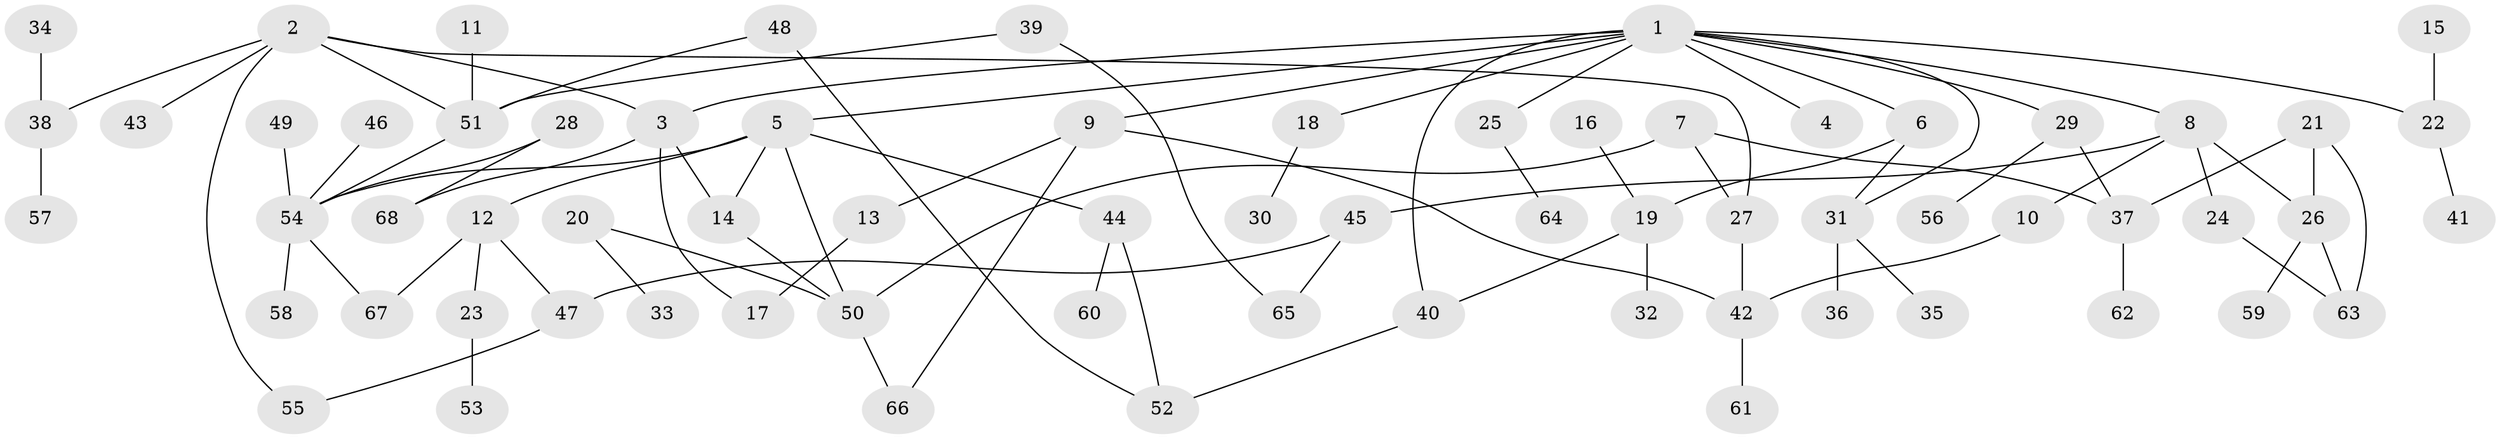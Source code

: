 // original degree distribution, {5: 0.029411764705882353, 9: 0.007352941176470588, 7: 0.014705882352941176, 6: 0.029411764705882353, 4: 0.08823529411764706, 3: 0.16911764705882354, 2: 0.29411764705882354, 1: 0.36764705882352944}
// Generated by graph-tools (version 1.1) at 2025/49/03/09/25 03:49:27]
// undirected, 68 vertices, 88 edges
graph export_dot {
graph [start="1"]
  node [color=gray90,style=filled];
  1;
  2;
  3;
  4;
  5;
  6;
  7;
  8;
  9;
  10;
  11;
  12;
  13;
  14;
  15;
  16;
  17;
  18;
  19;
  20;
  21;
  22;
  23;
  24;
  25;
  26;
  27;
  28;
  29;
  30;
  31;
  32;
  33;
  34;
  35;
  36;
  37;
  38;
  39;
  40;
  41;
  42;
  43;
  44;
  45;
  46;
  47;
  48;
  49;
  50;
  51;
  52;
  53;
  54;
  55;
  56;
  57;
  58;
  59;
  60;
  61;
  62;
  63;
  64;
  65;
  66;
  67;
  68;
  1 -- 3 [weight=1.0];
  1 -- 4 [weight=1.0];
  1 -- 5 [weight=1.0];
  1 -- 6 [weight=1.0];
  1 -- 8 [weight=1.0];
  1 -- 9 [weight=1.0];
  1 -- 18 [weight=1.0];
  1 -- 22 [weight=1.0];
  1 -- 25 [weight=1.0];
  1 -- 29 [weight=1.0];
  1 -- 31 [weight=1.0];
  1 -- 40 [weight=1.0];
  2 -- 3 [weight=1.0];
  2 -- 27 [weight=1.0];
  2 -- 38 [weight=1.0];
  2 -- 43 [weight=1.0];
  2 -- 51 [weight=1.0];
  2 -- 55 [weight=1.0];
  3 -- 14 [weight=1.0];
  3 -- 17 [weight=1.0];
  3 -- 68 [weight=1.0];
  5 -- 12 [weight=1.0];
  5 -- 14 [weight=1.0];
  5 -- 44 [weight=1.0];
  5 -- 50 [weight=1.0];
  5 -- 54 [weight=1.0];
  6 -- 19 [weight=1.0];
  6 -- 31 [weight=1.0];
  7 -- 27 [weight=1.0];
  7 -- 37 [weight=1.0];
  7 -- 50 [weight=1.0];
  8 -- 10 [weight=1.0];
  8 -- 24 [weight=1.0];
  8 -- 26 [weight=2.0];
  8 -- 45 [weight=1.0];
  9 -- 13 [weight=1.0];
  9 -- 42 [weight=1.0];
  9 -- 66 [weight=1.0];
  10 -- 42 [weight=1.0];
  11 -- 51 [weight=1.0];
  12 -- 23 [weight=1.0];
  12 -- 47 [weight=1.0];
  12 -- 67 [weight=1.0];
  13 -- 17 [weight=1.0];
  14 -- 50 [weight=1.0];
  15 -- 22 [weight=1.0];
  16 -- 19 [weight=1.0];
  18 -- 30 [weight=1.0];
  19 -- 32 [weight=1.0];
  19 -- 40 [weight=1.0];
  20 -- 33 [weight=1.0];
  20 -- 50 [weight=1.0];
  21 -- 26 [weight=1.0];
  21 -- 37 [weight=1.0];
  21 -- 63 [weight=1.0];
  22 -- 41 [weight=1.0];
  23 -- 53 [weight=1.0];
  24 -- 63 [weight=1.0];
  25 -- 64 [weight=1.0];
  26 -- 59 [weight=1.0];
  26 -- 63 [weight=1.0];
  27 -- 42 [weight=1.0];
  28 -- 54 [weight=1.0];
  28 -- 68 [weight=1.0];
  29 -- 37 [weight=1.0];
  29 -- 56 [weight=1.0];
  31 -- 35 [weight=1.0];
  31 -- 36 [weight=1.0];
  34 -- 38 [weight=1.0];
  37 -- 62 [weight=1.0];
  38 -- 57 [weight=1.0];
  39 -- 51 [weight=1.0];
  39 -- 65 [weight=1.0];
  40 -- 52 [weight=1.0];
  42 -- 61 [weight=1.0];
  44 -- 52 [weight=1.0];
  44 -- 60 [weight=1.0];
  45 -- 47 [weight=1.0];
  45 -- 65 [weight=1.0];
  46 -- 54 [weight=1.0];
  47 -- 55 [weight=1.0];
  48 -- 51 [weight=1.0];
  48 -- 52 [weight=1.0];
  49 -- 54 [weight=1.0];
  50 -- 66 [weight=1.0];
  51 -- 54 [weight=1.0];
  54 -- 58 [weight=1.0];
  54 -- 67 [weight=1.0];
}
